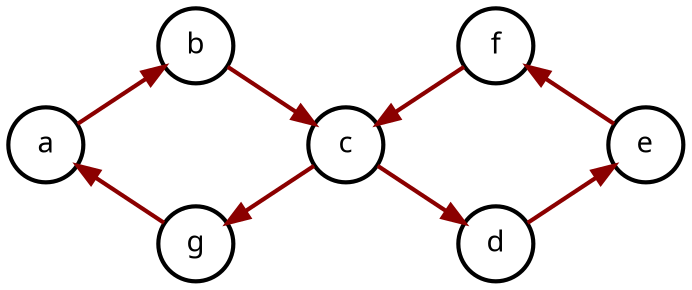 # Sketchy drawing from https://sketchviz.com/new

digraph G {
    graph [
        fontname = "Handlee";
        layout = "neato";
    ];
    node [
        fontname = "Handlee"
        shape=circle
        penwidth=2
    ];
    edge [
        penwidth=2
        color = "red4"
    ]

    bgcolor=transparent;

    a [pos="5,0!"]
    b [pos="6,0.66!"]
    g [pos="6,-0.66!"]
    c [pos="7,0!"]
    f [pos="8,0.66!"]
    d [pos="8,-0.66!"]
    e [pos="9,0!"]

    c -> d -> e -> f -> c
    c -> g -> a -> b -> c
    
}
